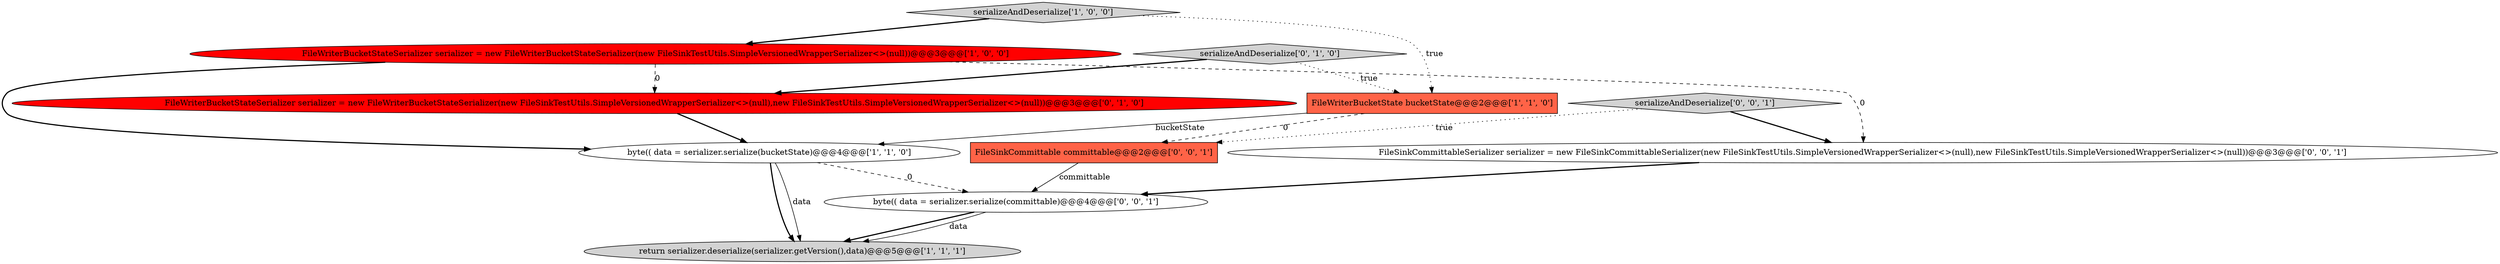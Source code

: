 digraph {
10 [style = filled, label = "byte(( data = serializer.serialize(committable)@@@4@@@['0', '0', '1']", fillcolor = white, shape = ellipse image = "AAA0AAABBB3BBB"];
4 [style = filled, label = "FileWriterBucketStateSerializer serializer = new FileWriterBucketStateSerializer(new FileSinkTestUtils.SimpleVersionedWrapperSerializer<>(null))@@@3@@@['1', '0', '0']", fillcolor = red, shape = ellipse image = "AAA1AAABBB1BBB"];
8 [style = filled, label = "FileSinkCommittableSerializer serializer = new FileSinkCommittableSerializer(new FileSinkTestUtils.SimpleVersionedWrapperSerializer<>(null),new FileSinkTestUtils.SimpleVersionedWrapperSerializer<>(null))@@@3@@@['0', '0', '1']", fillcolor = white, shape = ellipse image = "AAA0AAABBB3BBB"];
3 [style = filled, label = "serializeAndDeserialize['1', '0', '0']", fillcolor = lightgray, shape = diamond image = "AAA0AAABBB1BBB"];
5 [style = filled, label = "FileWriterBucketStateSerializer serializer = new FileWriterBucketStateSerializer(new FileSinkTestUtils.SimpleVersionedWrapperSerializer<>(null),new FileSinkTestUtils.SimpleVersionedWrapperSerializer<>(null))@@@3@@@['0', '1', '0']", fillcolor = red, shape = ellipse image = "AAA1AAABBB2BBB"];
6 [style = filled, label = "serializeAndDeserialize['0', '1', '0']", fillcolor = lightgray, shape = diamond image = "AAA0AAABBB2BBB"];
1 [style = filled, label = "FileWriterBucketState bucketState@@@2@@@['1', '1', '0']", fillcolor = tomato, shape = box image = "AAA0AAABBB1BBB"];
7 [style = filled, label = "serializeAndDeserialize['0', '0', '1']", fillcolor = lightgray, shape = diamond image = "AAA0AAABBB3BBB"];
2 [style = filled, label = "return serializer.deserialize(serializer.getVersion(),data)@@@5@@@['1', '1', '1']", fillcolor = lightgray, shape = ellipse image = "AAA0AAABBB1BBB"];
9 [style = filled, label = "FileSinkCommittable committable@@@2@@@['0', '0', '1']", fillcolor = tomato, shape = box image = "AAA0AAABBB3BBB"];
0 [style = filled, label = "byte(( data = serializer.serialize(bucketState)@@@4@@@['1', '1', '0']", fillcolor = white, shape = ellipse image = "AAA0AAABBB1BBB"];
4->5 [style = dashed, label="0"];
8->10 [style = bold, label=""];
6->5 [style = bold, label=""];
10->2 [style = bold, label=""];
1->9 [style = dashed, label="0"];
0->2 [style = bold, label=""];
4->8 [style = dashed, label="0"];
10->2 [style = solid, label="data"];
7->9 [style = dotted, label="true"];
5->0 [style = bold, label=""];
1->0 [style = solid, label="bucketState"];
9->10 [style = solid, label="committable"];
7->8 [style = bold, label=""];
3->4 [style = bold, label=""];
3->1 [style = dotted, label="true"];
0->10 [style = dashed, label="0"];
4->0 [style = bold, label=""];
0->2 [style = solid, label="data"];
6->1 [style = dotted, label="true"];
}
